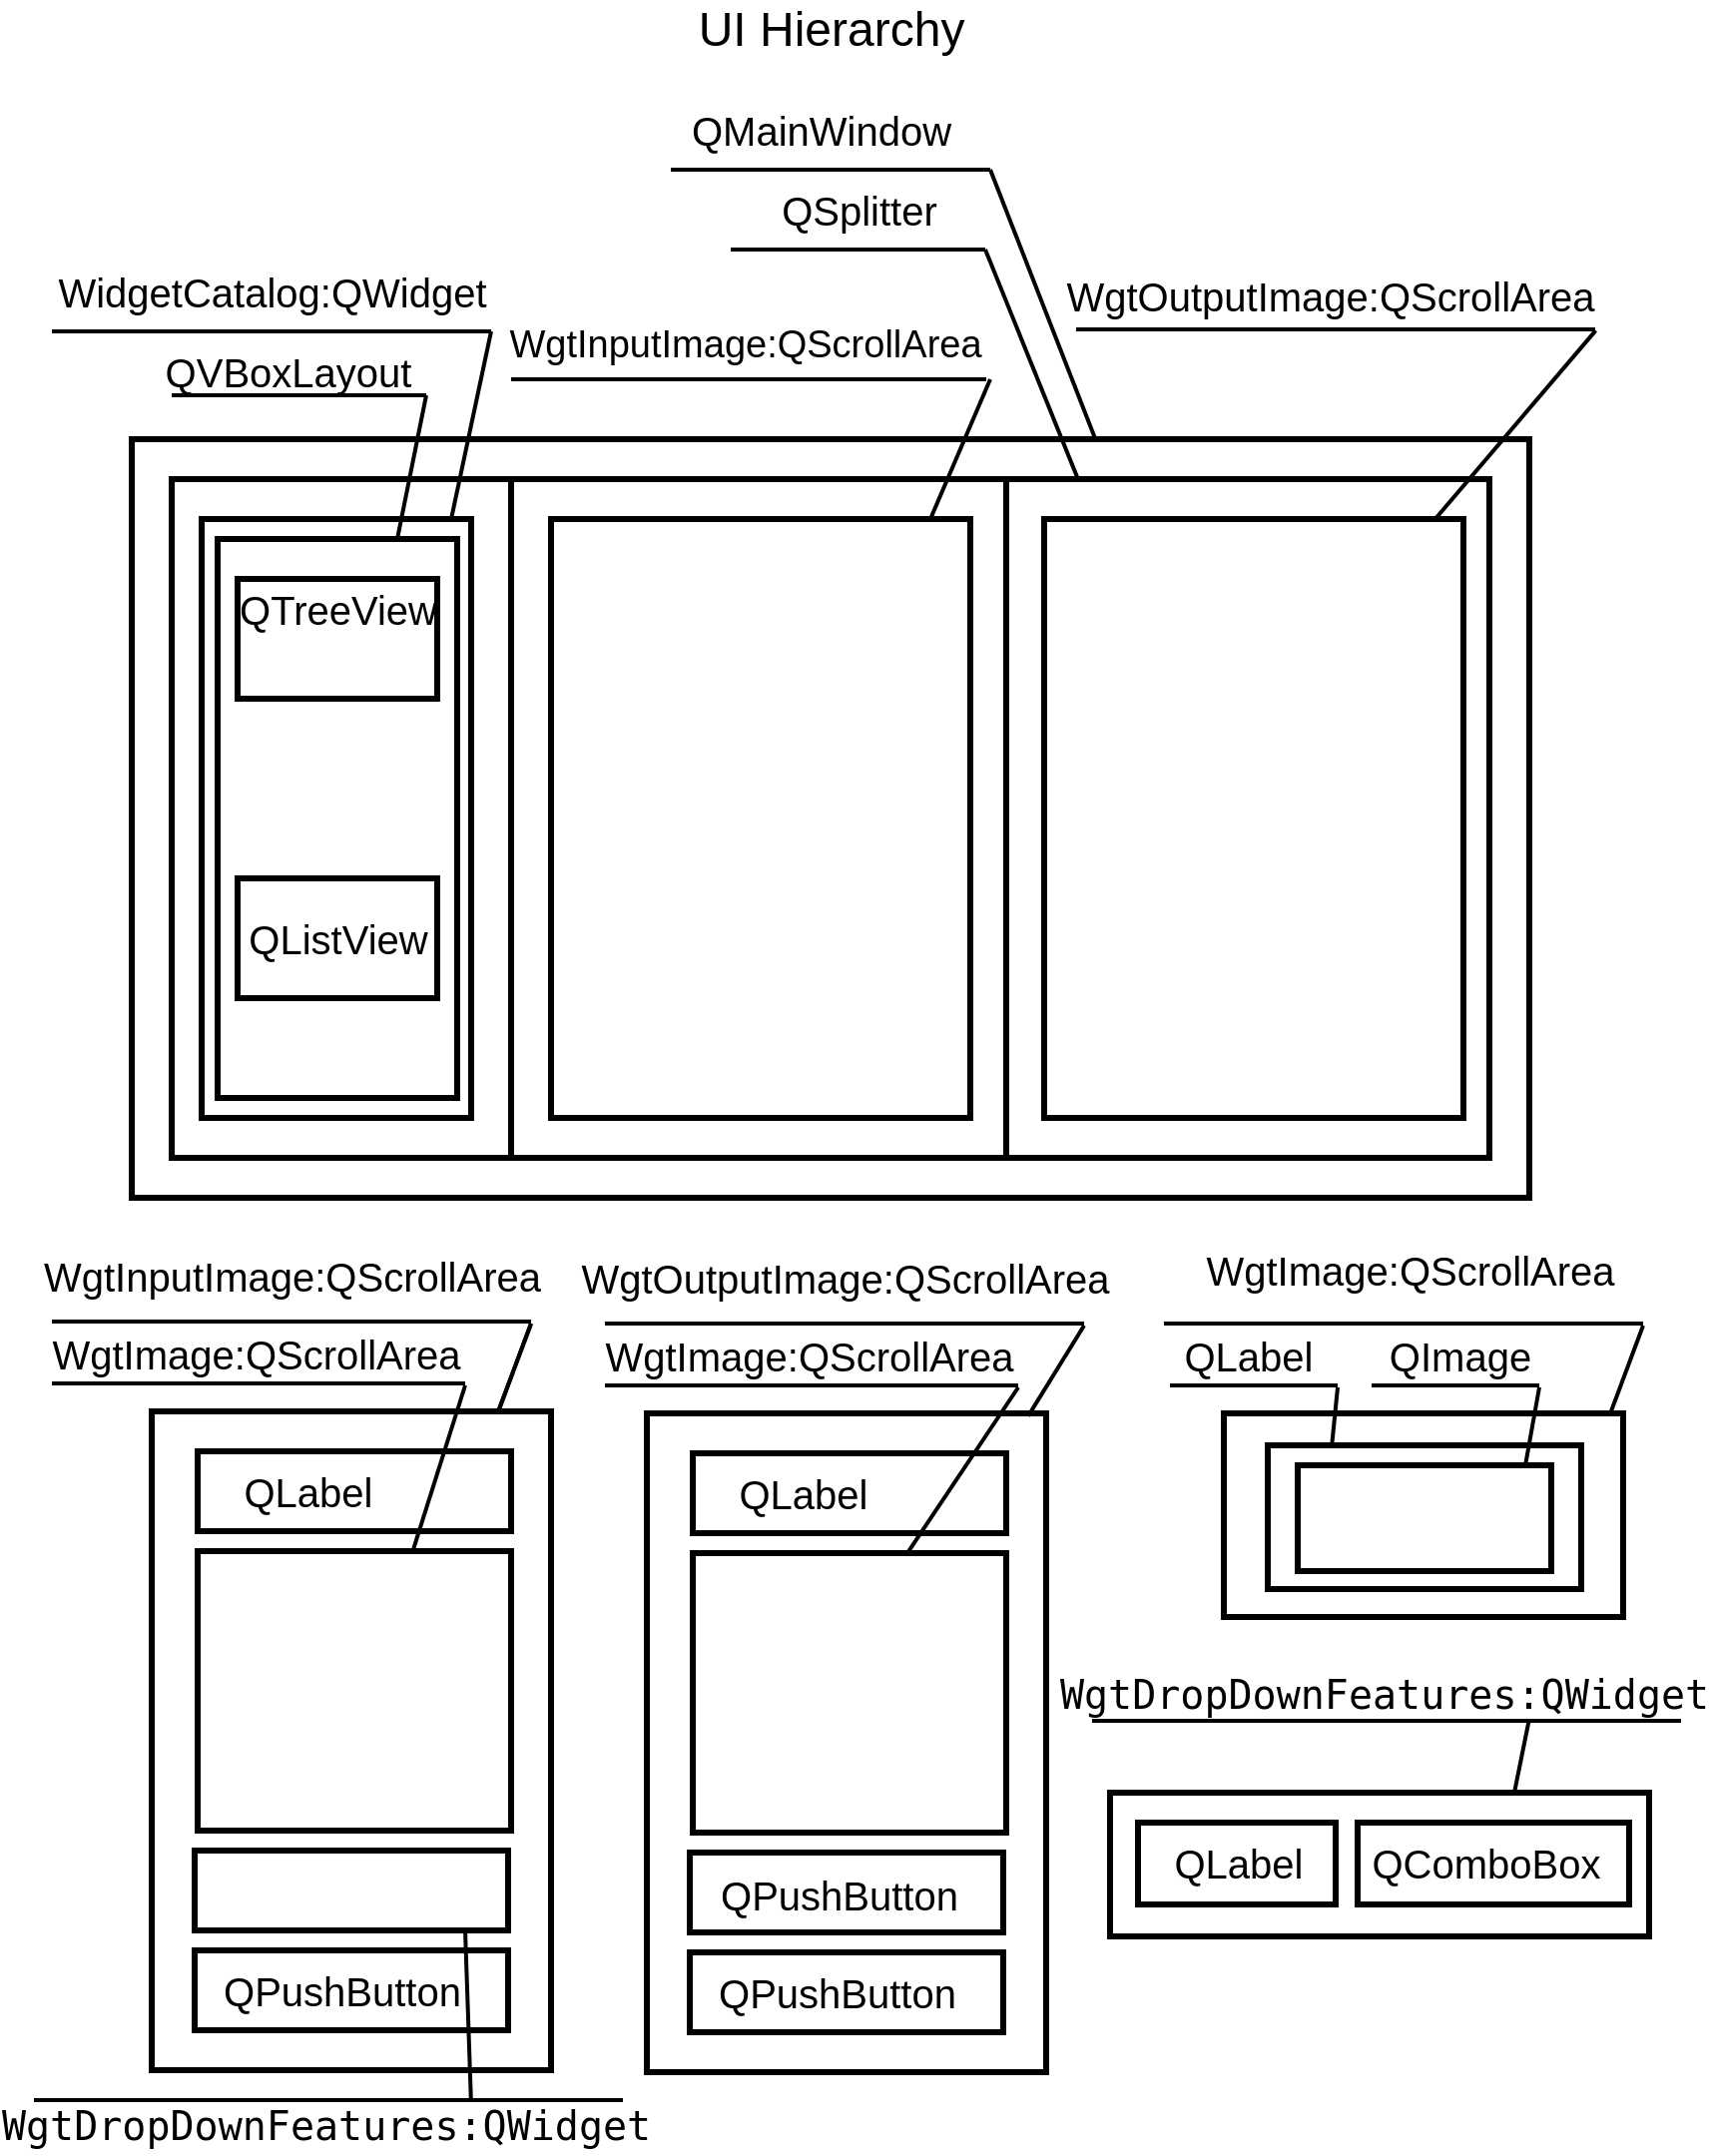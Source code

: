 <mxfile version="14.4.9" type="device"><diagram id="gBlcV9jOwSyjvri9FMTT" name="Page-1"><mxGraphModel dx="1600" dy="914" grid="1" gridSize="10" guides="1" tooltips="1" connect="1" arrows="1" fold="1" page="1" pageScale="1" pageWidth="850" pageHeight="1100" math="0" shadow="0"><root><mxCell id="0"/><mxCell id="1" parent="0"/><mxCell id="N5M6NdXXhZU-DyTfytA5-1" value="" style="rounded=0;whiteSpace=wrap;html=1;" parent="1" vertex="1"><mxGeometry x="520" y="370" width="120" height="60" as="geometry"/></mxCell><mxCell id="N5M6NdXXhZU-DyTfytA5-2" value="" style="rounded=0;whiteSpace=wrap;html=1;strokeWidth=3;perimeterSpacing=0;" parent="1" vertex="1"><mxGeometry x="60" y="230" width="700" height="380" as="geometry"/></mxCell><mxCell id="N5M6NdXXhZU-DyTfytA5-3" value="UI Hierarchy" style="text;html=1;resizable=0;autosize=1;align=center;verticalAlign=middle;points=[];fillColor=none;strokeColor=none;rounded=0;strokeWidth=4;fontSize=24;" parent="1" vertex="1"><mxGeometry x="335" y="10" width="150" height="30" as="geometry"/></mxCell><mxCell id="N5M6NdXXhZU-DyTfytA5-5" value="" style="rounded=0;whiteSpace=wrap;html=1;strokeWidth=3;fontSize=23;" parent="1" vertex="1"><mxGeometry x="80" y="250" width="660" height="340" as="geometry"/></mxCell><mxCell id="N5M6NdXXhZU-DyTfytA5-9" value="" style="endArrow=none;html=1;fontSize=23;strokeWidth=2;entryX=1;entryY=0.5;entryDx=0;entryDy=0;entryPerimeter=0;exitX=0.333;exitY=0.003;exitDx=0;exitDy=0;exitPerimeter=0;" parent="1" edge="1"><mxGeometry width="50" height="50" relative="1" as="geometry"><mxPoint x="543.1" y="231.14" as="sourcePoint"/><mxPoint x="490" y="95" as="targetPoint"/></mxGeometry></mxCell><mxCell id="N5M6NdXXhZU-DyTfytA5-10" value="" style="line;strokeWidth=2;html=1;fontSize=23;" parent="1" vertex="1"><mxGeometry x="330" y="90" width="160" height="10" as="geometry"/></mxCell><mxCell id="N5M6NdXXhZU-DyTfytA5-11" value="QMainWindow" style="text;html=1;resizable=0;autosize=1;align=center;verticalAlign=middle;points=[];fillColor=none;strokeColor=none;rounded=0;strokeWidth=4;fontSize=20;" parent="1" vertex="1"><mxGeometry x="330" y="60" width="150" height="30" as="geometry"/></mxCell><mxCell id="N5M6NdXXhZU-DyTfytA5-12" value="" style="endArrow=none;html=1;fontSize=23;strokeWidth=2;entryX=1;entryY=0.5;entryDx=0;entryDy=0;entryPerimeter=0;exitX=0.309;exitY=0;exitDx=0;exitDy=0;exitPerimeter=0;" parent="1" edge="1"><mxGeometry width="50" height="50" relative="1" as="geometry"><mxPoint x="533.94" y="250" as="sourcePoint"/><mxPoint x="487.5" y="135" as="targetPoint"/></mxGeometry></mxCell><mxCell id="N5M6NdXXhZU-DyTfytA5-14" value="QSplitter" style="text;html=1;resizable=0;autosize=1;align=center;verticalAlign=middle;points=[];fillColor=none;strokeColor=none;rounded=0;strokeWidth=4;fontSize=20;" parent="1" vertex="1"><mxGeometry x="378.75" y="100" width="90" height="30" as="geometry"/></mxCell><mxCell id="N5M6NdXXhZU-DyTfytA5-15" value="" style="line;strokeWidth=3;direction=south;html=1;fontSize=24;" parent="1" vertex="1"><mxGeometry x="493" y="250" width="10" height="340" as="geometry"/></mxCell><mxCell id="N5M6NdXXhZU-DyTfytA5-16" value="" style="line;strokeWidth=3;direction=south;html=1;fontSize=24;" parent="1" vertex="1"><mxGeometry x="245" y="250" width="10" height="340" as="geometry"/></mxCell><mxCell id="N5M6NdXXhZU-DyTfytA5-17" value="" style="rounded=0;whiteSpace=wrap;html=1;strokeWidth=3;fontSize=24;" parent="1" vertex="1"><mxGeometry x="95" y="270" width="135" height="300" as="geometry"/></mxCell><mxCell id="N5M6NdXXhZU-DyTfytA5-18" value="" style="endArrow=none;html=1;fontSize=23;strokeWidth=2;entryX=1;entryY=0.5;entryDx=0;entryDy=0;entryPerimeter=0;" parent="1" target="N5M6NdXXhZU-DyTfytA5-19" edge="1"><mxGeometry width="50" height="50" relative="1" as="geometry"><mxPoint x="220" y="270" as="sourcePoint"/><mxPoint x="203" y="217" as="targetPoint"/></mxGeometry></mxCell><mxCell id="N5M6NdXXhZU-DyTfytA5-19" value="" style="line;strokeWidth=2;html=1;fontSize=23;" parent="1" vertex="1"><mxGeometry x="20" y="171" width="220" height="10" as="geometry"/></mxCell><mxCell id="N5M6NdXXhZU-DyTfytA5-20" value="WidgetCatalog:QWidget" style="text;html=1;resizable=0;autosize=1;align=center;verticalAlign=middle;points=[];fillColor=none;strokeColor=none;rounded=0;strokeWidth=4;fontSize=20;" parent="1" vertex="1"><mxGeometry x="15" y="141" width="230" height="30" as="geometry"/></mxCell><mxCell id="N5M6NdXXhZU-DyTfytA5-25" value="" style="rounded=0;whiteSpace=wrap;html=1;strokeWidth=3;fontSize=24;" parent="1" vertex="1"><mxGeometry x="103" y="280" width="120" height="280" as="geometry"/></mxCell><mxCell id="N5M6NdXXhZU-DyTfytA5-26" value="" style="line;strokeWidth=2;html=1;fontSize=23;" parent="1" vertex="1"><mxGeometry x="360" y="130" width="127.5" height="10" as="geometry"/></mxCell><mxCell id="N5M6NdXXhZU-DyTfytA5-27" value="" style="endArrow=none;html=1;fontSize=23;strokeWidth=2;entryX=1;entryY=0.5;entryDx=0;entryDy=0;entryPerimeter=0;exitX=0.75;exitY=0;exitDx=0;exitDy=0;" parent="1" source="N5M6NdXXhZU-DyTfytA5-25" edge="1"><mxGeometry width="50" height="50" relative="1" as="geometry"><mxPoint x="253.94" y="323" as="sourcePoint"/><mxPoint x="207.5" y="208" as="targetPoint"/></mxGeometry></mxCell><mxCell id="N5M6NdXXhZU-DyTfytA5-28" value="" style="line;strokeWidth=2;html=1;fontSize=23;" parent="1" vertex="1"><mxGeometry x="80" y="203" width="127.5" height="10" as="geometry"/></mxCell><mxCell id="N5M6NdXXhZU-DyTfytA5-29" value="QVBoxLayout" style="text;html=1;resizable=0;autosize=1;align=center;verticalAlign=middle;points=[];fillColor=none;strokeColor=none;rounded=0;strokeWidth=4;fontSize=20;" parent="1" vertex="1"><mxGeometry x="67.5" y="181" width="140" height="30" as="geometry"/></mxCell><mxCell id="N5M6NdXXhZU-DyTfytA5-30" value="" style="rounded=0;whiteSpace=wrap;html=1;strokeWidth=3;fontSize=24;" parent="1" vertex="1"><mxGeometry x="113" y="300" width="100" height="60" as="geometry"/></mxCell><mxCell id="N5M6NdXXhZU-DyTfytA5-31" value="QTreeView" style="text;html=1;resizable=0;autosize=1;align=center;verticalAlign=middle;points=[];fillColor=none;strokeColor=none;rounded=0;strokeWidth=4;fontSize=20;" parent="1" vertex="1"><mxGeometry x="107.5" y="300" width="110" height="30" as="geometry"/></mxCell><mxCell id="N5M6NdXXhZU-DyTfytA5-34" value="" style="rounded=0;whiteSpace=wrap;html=1;strokeWidth=3;fontSize=24;" parent="1" vertex="1"><mxGeometry x="113" y="450" width="100" height="60" as="geometry"/></mxCell><mxCell id="N5M6NdXXhZU-DyTfytA5-32" value="QListView" style="text;html=1;resizable=0;autosize=1;align=center;verticalAlign=middle;points=[];fillColor=none;strokeColor=none;rounded=0;strokeWidth=4;fontSize=20;" parent="1" vertex="1"><mxGeometry x="108" y="465" width="110" height="30" as="geometry"/></mxCell><mxCell id="N5M6NdXXhZU-DyTfytA5-35" value="" style="rounded=0;whiteSpace=wrap;html=1;strokeWidth=3;fontSize=24;" parent="1" vertex="1"><mxGeometry x="270" y="270" width="210" height="300" as="geometry"/></mxCell><mxCell id="N5M6NdXXhZU-DyTfytA5-36" value="" style="rounded=0;whiteSpace=wrap;html=1;strokeWidth=3;fontSize=24;" parent="1" vertex="1"><mxGeometry x="517" y="270" width="210" height="300" as="geometry"/></mxCell><mxCell id="N5M6NdXXhZU-DyTfytA5-38" value="" style="endArrow=none;html=1;fontSize=23;strokeWidth=2;" parent="1" edge="1"><mxGeometry width="50" height="50" relative="1" as="geometry"><mxPoint x="460" y="270" as="sourcePoint"/><mxPoint x="490" y="200" as="targetPoint"/></mxGeometry></mxCell><mxCell id="N5M6NdXXhZU-DyTfytA5-39" value="" style="line;strokeWidth=2;html=1;fontSize=23;" parent="1" vertex="1"><mxGeometry x="250" y="195" width="238" height="10" as="geometry"/></mxCell><mxCell id="N5M6NdXXhZU-DyTfytA5-40" value="" style="endArrow=none;html=1;fontSize=23;strokeWidth=2;entryX=0.976;entryY=1.086;entryDx=0;entryDy=0;entryPerimeter=0;" parent="1" target="N5M6NdXXhZU-DyTfytA5-43" edge="1"><mxGeometry width="50" height="50" relative="1" as="geometry"><mxPoint x="712" y="271" as="sourcePoint"/><mxPoint x="780" y="177" as="targetPoint"/></mxGeometry></mxCell><mxCell id="N5M6NdXXhZU-DyTfytA5-41" value="" style="line;strokeWidth=2;html=1;fontSize=23;" parent="1" vertex="1"><mxGeometry x="533" y="170" width="260" height="10" as="geometry"/></mxCell><mxCell id="N5M6NdXXhZU-DyTfytA5-42" value="WgtInputImage:QScrollArea" style="text;html=1;resizable=0;autosize=1;align=center;verticalAlign=middle;points=[];fillColor=none;strokeColor=none;rounded=0;strokeWidth=4;fontSize=19;" parent="1" vertex="1"><mxGeometry x="241.56" y="168" width="250" height="30" as="geometry"/></mxCell><mxCell id="N5M6NdXXhZU-DyTfytA5-43" value="WgtOutputImage:QScrollArea" style="text;html=1;resizable=0;autosize=1;align=center;verticalAlign=middle;points=[];fillColor=none;strokeColor=none;rounded=0;strokeWidth=4;fontSize=20;" parent="1" vertex="1"><mxGeometry x="520" y="143" width="280" height="30" as="geometry"/></mxCell><mxCell id="N5M6NdXXhZU-DyTfytA5-45" value="" style="rounded=0;whiteSpace=wrap;html=1;strokeWidth=3;fontSize=19;" parent="1" vertex="1"><mxGeometry x="70" y="717" width="200" height="330" as="geometry"/></mxCell><mxCell id="N5M6NdXXhZU-DyTfytA5-46" value="" style="endArrow=none;html=1;fontSize=23;strokeWidth=2;exitX=0.868;exitY=0;exitDx=0;exitDy=0;exitPerimeter=0;" parent="1" source="N5M6NdXXhZU-DyTfytA5-45" edge="1"><mxGeometry width="50" height="50" relative="1" as="geometry"><mxPoint x="244" y="720" as="sourcePoint"/><mxPoint x="260" y="673" as="targetPoint"/></mxGeometry></mxCell><mxCell id="N5M6NdXXhZU-DyTfytA5-47" value="" style="line;strokeWidth=2;html=1;fontSize=23;" parent="1" vertex="1"><mxGeometry x="20" y="667" width="240" height="10" as="geometry"/></mxCell><mxCell id="N5M6NdXXhZU-DyTfytA5-48" value="WgtInputImage:QScrollArea" style="text;html=1;resizable=0;autosize=1;align=center;verticalAlign=middle;points=[];fillColor=none;strokeColor=none;rounded=0;strokeWidth=4;fontSize=20;" parent="1" vertex="1"><mxGeometry x="10" y="634" width="260" height="30" as="geometry"/></mxCell><mxCell id="N5M6NdXXhZU-DyTfytA5-50" value="" style="rounded=0;whiteSpace=wrap;html=1;strokeWidth=3;fontSize=19;" parent="1" vertex="1"><mxGeometry x="93" y="737" width="157" height="40" as="geometry"/></mxCell><mxCell id="N5M6NdXXhZU-DyTfytA5-51" value="" style="rounded=0;whiteSpace=wrap;html=1;strokeWidth=3;fontSize=19;" parent="1" vertex="1"><mxGeometry x="93" y="787" width="157" height="140" as="geometry"/></mxCell><mxCell id="N5M6NdXXhZU-DyTfytA5-52" value="" style="rounded=0;whiteSpace=wrap;html=1;strokeWidth=3;fontSize=19;" parent="1" vertex="1"><mxGeometry x="91.5" y="937" width="157" height="40" as="geometry"/></mxCell><mxCell id="N5M6NdXXhZU-DyTfytA5-53" value="" style="rounded=0;whiteSpace=wrap;html=1;strokeWidth=3;fontSize=19;" parent="1" vertex="1"><mxGeometry x="91.5" y="987" width="157" height="40" as="geometry"/></mxCell><mxCell id="N5M6NdXXhZU-DyTfytA5-54" value="QLabel" style="text;html=1;resizable=0;autosize=1;align=center;verticalAlign=middle;points=[];fillColor=none;strokeColor=none;rounded=0;strokeWidth=4;fontSize=20;" parent="1" vertex="1"><mxGeometry x="108" y="742" width="80" height="30" as="geometry"/></mxCell><mxCell id="N5M6NdXXhZU-DyTfytA5-55" value="&lt;font style=&quot;font-size: 20px&quot;&gt;WgtImage:QScrollArea&lt;/font&gt;" style="text;html=1;resizable=0;autosize=1;align=center;verticalAlign=middle;points=[];fillColor=none;strokeColor=none;rounded=0;strokeWidth=4;fontSize=19;" parent="1" vertex="1"><mxGeometry x="12" y="674" width="220" height="30" as="geometry"/></mxCell><mxCell id="N5M6NdXXhZU-DyTfytA5-56" value="&lt;pre style=&quot;margin-top: 0px ; margin-bottom: 0px ; font-size: 20px&quot;&gt;&lt;span style=&quot;font-size: 20px&quot;&gt;WgtDropDownFeatures:QWidget&lt;/span&gt;&lt;/pre&gt;" style="text;html=1;resizable=0;autosize=1;align=center;verticalAlign=middle;points=[];rounded=0;strokeWidth=4;fontSize=20;" parent="1" vertex="1"><mxGeometry x="2" y="1059" width="310" height="30" as="geometry"/></mxCell><mxCell id="N5M6NdXXhZU-DyTfytA5-57" value="QPushButton" style="text;html=1;resizable=0;autosize=1;align=center;verticalAlign=middle;points=[];fillColor=none;strokeColor=none;rounded=0;strokeWidth=4;fontSize=20;" parent="1" vertex="1"><mxGeometry x="100" y="992" width="130" height="30" as="geometry"/></mxCell><mxCell id="N5M6NdXXhZU-DyTfytA5-58" value="" style="endArrow=none;html=1;fontSize=23;strokeWidth=2;exitX=0.868;exitY=0;exitDx=0;exitDy=0;exitPerimeter=0;" parent="1" edge="1"><mxGeometry width="50" height="50" relative="1" as="geometry"><mxPoint x="243.6" y="717" as="sourcePoint"/><mxPoint x="260" y="673" as="targetPoint"/></mxGeometry></mxCell><mxCell id="N5M6NdXXhZU-DyTfytA5-59" value="" style="line;strokeWidth=2;html=1;fontSize=23;" parent="1" vertex="1"><mxGeometry x="20" y="698" width="207" height="10" as="geometry"/></mxCell><mxCell id="N5M6NdXXhZU-DyTfytA5-60" value="" style="endArrow=none;html=1;fontSize=23;strokeWidth=2;exitX=0.688;exitY=-0.006;exitDx=0;exitDy=0;exitPerimeter=0;" parent="1" source="N5M6NdXXhZU-DyTfytA5-51" edge="1"><mxGeometry width="50" height="50" relative="1" as="geometry"><mxPoint x="210.6" y="748" as="sourcePoint"/><mxPoint x="227" y="704" as="targetPoint"/></mxGeometry></mxCell><mxCell id="N5M6NdXXhZU-DyTfytA5-61" value="" style="endArrow=none;html=1;fontSize=23;strokeWidth=2;exitX=0.742;exitY=0.44;exitDx=0;exitDy=0;exitPerimeter=0;" parent="1" source="N5M6NdXXhZU-DyTfytA5-62" edge="1"><mxGeometry width="50" height="50" relative="1" as="geometry"><mxPoint x="210.6" y="1021" as="sourcePoint"/><mxPoint x="227" y="977" as="targetPoint"/></mxGeometry></mxCell><mxCell id="N5M6NdXXhZU-DyTfytA5-62" value="" style="line;strokeWidth=2;html=1;fontSize=23;" parent="1" vertex="1"><mxGeometry x="11" y="1057" width="295" height="10" as="geometry"/></mxCell><mxCell id="q1aCPKKonMxNXCo5-1kO-1" value="&lt;font style=&quot;font-size: 20px&quot;&gt;WgtImage:QScrollArea&lt;/font&gt;" style="text;html=1;resizable=0;autosize=1;align=center;verticalAlign=middle;points=[];fillColor=none;strokeColor=none;rounded=0;strokeWidth=4;fontSize=19;" vertex="1" parent="1"><mxGeometry x="590" y="632" width="220" height="30" as="geometry"/></mxCell><mxCell id="q1aCPKKonMxNXCo5-1kO-2" value="" style="rounded=0;whiteSpace=wrap;html=1;strokeWidth=3;fontSize=19;" vertex="1" parent="1"><mxGeometry x="318" y="718" width="200" height="330" as="geometry"/></mxCell><mxCell id="q1aCPKKonMxNXCo5-1kO-4" value="" style="line;strokeWidth=2;html=1;fontSize=23;" vertex="1" parent="1"><mxGeometry x="297" y="668" width="240" height="10" as="geometry"/></mxCell><mxCell id="q1aCPKKonMxNXCo5-1kO-5" value="WgtOutputImage:QScrollArea" style="text;html=1;resizable=0;autosize=1;align=center;verticalAlign=middle;points=[];fillColor=none;strokeColor=none;rounded=0;strokeWidth=4;fontSize=20;" vertex="1" parent="1"><mxGeometry x="277" y="635" width="280" height="30" as="geometry"/></mxCell><mxCell id="q1aCPKKonMxNXCo5-1kO-6" value="" style="rounded=0;whiteSpace=wrap;html=1;strokeWidth=3;fontSize=19;" vertex="1" parent="1"><mxGeometry x="341" y="738" width="157" height="40" as="geometry"/></mxCell><mxCell id="q1aCPKKonMxNXCo5-1kO-7" value="" style="rounded=0;whiteSpace=wrap;html=1;strokeWidth=3;fontSize=19;" vertex="1" parent="1"><mxGeometry x="341" y="788" width="157" height="140" as="geometry"/></mxCell><mxCell id="q1aCPKKonMxNXCo5-1kO-8" value="" style="rounded=0;whiteSpace=wrap;html=1;strokeWidth=3;fontSize=19;" vertex="1" parent="1"><mxGeometry x="339.5" y="938" width="157" height="40" as="geometry"/></mxCell><mxCell id="q1aCPKKonMxNXCo5-1kO-9" value="" style="rounded=0;whiteSpace=wrap;html=1;strokeWidth=3;fontSize=19;" vertex="1" parent="1"><mxGeometry x="339.5" y="988" width="157" height="40" as="geometry"/></mxCell><mxCell id="q1aCPKKonMxNXCo5-1kO-10" value="QLabel" style="text;html=1;resizable=0;autosize=1;align=center;verticalAlign=middle;points=[];fillColor=none;strokeColor=none;rounded=0;strokeWidth=4;fontSize=20;" vertex="1" parent="1"><mxGeometry x="356" y="743" width="80" height="30" as="geometry"/></mxCell><mxCell id="q1aCPKKonMxNXCo5-1kO-11" value="&lt;font style=&quot;font-size: 20px&quot;&gt;WgtImage:QScrollArea&lt;/font&gt;" style="text;html=1;resizable=0;autosize=1;align=center;verticalAlign=middle;points=[];fillColor=none;strokeColor=none;rounded=0;strokeWidth=4;fontSize=19;" vertex="1" parent="1"><mxGeometry x="289" y="675" width="220" height="30" as="geometry"/></mxCell><mxCell id="q1aCPKKonMxNXCo5-1kO-13" value="QPushButton" style="text;html=1;resizable=0;autosize=1;align=center;verticalAlign=middle;points=[];fillColor=none;strokeColor=none;rounded=0;strokeWidth=4;fontSize=20;" vertex="1" parent="1"><mxGeometry x="348" y="993" width="130" height="30" as="geometry"/></mxCell><mxCell id="q1aCPKKonMxNXCo5-1kO-14" value="" style="endArrow=none;html=1;fontSize=23;strokeWidth=2;exitX=0.955;exitY=0.004;exitDx=0;exitDy=0;exitPerimeter=0;" edge="1" parent="1" source="q1aCPKKonMxNXCo5-1kO-2"><mxGeometry width="50" height="50" relative="1" as="geometry"><mxPoint x="520.6" y="718" as="sourcePoint"/><mxPoint x="537" y="674" as="targetPoint"/></mxGeometry></mxCell><mxCell id="q1aCPKKonMxNXCo5-1kO-15" value="" style="line;strokeWidth=2;html=1;fontSize=23;" vertex="1" parent="1"><mxGeometry x="297" y="699" width="207" height="10" as="geometry"/></mxCell><mxCell id="q1aCPKKonMxNXCo5-1kO-16" value="" style="endArrow=none;html=1;fontSize=23;strokeWidth=2;exitX=0.688;exitY=-0.006;exitDx=0;exitDy=0;exitPerimeter=0;" edge="1" parent="1" source="q1aCPKKonMxNXCo5-1kO-7"><mxGeometry width="50" height="50" relative="1" as="geometry"><mxPoint x="487.6" y="749" as="sourcePoint"/><mxPoint x="504" y="705" as="targetPoint"/></mxGeometry></mxCell><mxCell id="q1aCPKKonMxNXCo5-1kO-19" value="QPushButton" style="text;html=1;resizable=0;autosize=1;align=center;verticalAlign=middle;points=[];fillColor=none;strokeColor=none;rounded=0;strokeWidth=4;fontSize=20;" vertex="1" parent="1"><mxGeometry x="349" y="944" width="130" height="30" as="geometry"/></mxCell><mxCell id="q1aCPKKonMxNXCo5-1kO-20" value="" style="line;strokeWidth=2;html=1;fontSize=23;" vertex="1" parent="1"><mxGeometry x="577" y="668" width="240" height="10" as="geometry"/></mxCell><mxCell id="q1aCPKKonMxNXCo5-1kO-21" value="" style="endArrow=none;html=1;fontSize=23;strokeWidth=2;exitX=0.868;exitY=0;exitDx=0;exitDy=0;exitPerimeter=0;" edge="1" parent="1"><mxGeometry width="50" height="50" relative="1" as="geometry"><mxPoint x="800.6" y="718" as="sourcePoint"/><mxPoint x="817" y="674" as="targetPoint"/></mxGeometry></mxCell><mxCell id="q1aCPKKonMxNXCo5-1kO-22" value="&lt;span style=&quot;color: rgba(0 , 0 , 0 , 0) ; font-family: monospace ; font-size: 0px&quot;&gt;%3CmxGraphModel%3E%3Croot%3E%3CmxCell%20id%3D%220%22%2F%3E%3CmxCell%20id%3D%221%22%20parent%3D%220%22%2F%3E%3CmxCell%20id%3D%222%22%20value%3D%22%26lt%3Bpre%20style%3D%26quot%3Bmargin-top%3A%200px%20%3B%20margin-bottom%3A%200px%20%3B%20font-size%3A%2020px%26quot%3B%26gt%3B%26lt%3Bspan%20style%3D%26quot%3Bfont-size%3A%2020px%26quot%3B%26gt%3BWgtDropDownFeatures%3AQWidget%26lt%3B%2Fspan%26gt%3B%26lt%3B%2Fpre%26gt%3B%22%20style%3D%22text%3Bhtml%3D1%3Bresizable%3D0%3Bautosize%3D1%3Balign%3Dcenter%3BverticalAlign%3Dmiddle%3Bpoints%3D%5B%5D%3Brounded%3D0%3BstrokeWidth%3D4%3BfontSize%3D20%3B%22%20vertex%3D%221%22%20parent%3D%221%22%3E%3CmxGeometry%20x%3D%222%22%20y%3D%221059%22%20width%3D%22310%22%20height%3D%2230%22%20as%3D%22geometry%22%2F%3E%3C%2FmxCell%3E%3CmxCell%20id%3D%223%22%20value%3D%22%22%20style%3D%22endArrow%3Dnone%3Bhtml%3D1%3BfontSize%3D23%3BstrokeWidth%3D2%3BexitX%3D0.742%3BexitY%3D0.44%3BexitDx%3D0%3BexitDy%3D0%3BexitPerimeter%3D0%3B%22%20edge%3D%221%22%20source%3D%224%22%20parent%3D%221%22%3E%3CmxGeometry%20width%3D%2250%22%20height%3D%2250%22%20relative%3D%221%22%20as%3D%22geometry%22%3E%3CmxPoint%20x%3D%22210.6%22%20y%3D%221021%22%20as%3D%22sourcePoint%22%2F%3E%3CmxPoint%20x%3D%22227%22%20y%3D%22977%22%20as%3D%22targetPoint%22%2F%3E%3C%2FmxGeometry%3E%3C%2FmxCell%3E%3CmxCell%20id%3D%224%22%20value%3D%22%22%20style%3D%22line%3BstrokeWidth%3D2%3Bhtml%3D1%3BfontSize%3D23%3B%22%20vertex%3D%221%22%20parent%3D%221%22%3E%3CmxGeometry%20x%3D%2211%22%20y%3D%221057%22%20width%3D%22295%22%20height%3D%2210%22%20as%3D%22geometry%22%2F%3E%3C%2FmxCell%3E%3C%2Froot%3E%3C%2FmxGraphModel%3E&lt;/span&gt;" style="rounded=0;whiteSpace=wrap;html=1;strokeWidth=3;fontSize=19;" vertex="1" parent="1"><mxGeometry x="607" y="718" width="200" height="102" as="geometry"/></mxCell><mxCell id="q1aCPKKonMxNXCo5-1kO-23" value="" style="rounded=0;whiteSpace=wrap;html=1;strokeWidth=3;fontSize=19;" vertex="1" parent="1"><mxGeometry x="629" y="734" width="157" height="72" as="geometry"/></mxCell><mxCell id="q1aCPKKonMxNXCo5-1kO-24" value="&lt;font style=&quot;font-size: 20px&quot;&gt;QLabel&lt;/font&gt;" style="text;html=1;resizable=0;autosize=1;align=center;verticalAlign=middle;points=[];fillColor=none;strokeColor=none;rounded=0;strokeWidth=4;fontSize=19;" vertex="1" parent="1"><mxGeometry x="579" y="675" width="80" height="30" as="geometry"/></mxCell><mxCell id="q1aCPKKonMxNXCo5-1kO-25" value="" style="line;strokeWidth=2;html=1;fontSize=23;" vertex="1" parent="1"><mxGeometry x="580" y="699" width="84" height="10" as="geometry"/></mxCell><mxCell id="q1aCPKKonMxNXCo5-1kO-26" value="" style="endArrow=none;html=1;fontSize=23;strokeWidth=2;exitX=0.5;exitY=0;exitDx=0;exitDy=0;" edge="1" parent="1"><mxGeometry width="50" height="50" relative="1" as="geometry"><mxPoint x="661.1" y="734" as="sourcePoint"/><mxPoint x="664" y="705" as="targetPoint"/></mxGeometry></mxCell><mxCell id="q1aCPKKonMxNXCo5-1kO-27" value="&lt;font style=&quot;font-size: 20px&quot;&gt;QImage&lt;/font&gt;" style="text;html=1;resizable=0;autosize=1;align=center;verticalAlign=middle;points=[];fillColor=none;strokeColor=none;rounded=0;strokeWidth=4;fontSize=19;" vertex="1" parent="1"><mxGeometry x="680" y="675" width="90" height="30" as="geometry"/></mxCell><mxCell id="q1aCPKKonMxNXCo5-1kO-28" value="" style="rounded=0;whiteSpace=wrap;html=1;strokeWidth=3;fontSize=19;" vertex="1" parent="1"><mxGeometry x="644" y="744" width="127" height="53" as="geometry"/></mxCell><mxCell id="q1aCPKKonMxNXCo5-1kO-31" value="" style="line;strokeWidth=2;html=1;fontSize=23;" vertex="1" parent="1"><mxGeometry x="681" y="699" width="84" height="10" as="geometry"/></mxCell><mxCell id="q1aCPKKonMxNXCo5-1kO-32" value="" style="endArrow=none;html=1;fontSize=23;strokeWidth=2;exitX=0.897;exitY=0.011;exitDx=0;exitDy=0;exitPerimeter=0;" edge="1" parent="1" source="q1aCPKKonMxNXCo5-1kO-28"><mxGeometry width="50" height="50" relative="1" as="geometry"><mxPoint x="762.1" y="734" as="sourcePoint"/><mxPoint x="765" y="705" as="targetPoint"/></mxGeometry></mxCell><mxCell id="q1aCPKKonMxNXCo5-1kO-33" value="&lt;pre style=&quot;margin-top: 0px ; margin-bottom: 0px ; font-size: 20px&quot;&gt;&lt;span style=&quot;font-size: 20px&quot;&gt;WgtDropDownFeatures:QWidget&lt;/span&gt;&lt;/pre&gt;" style="text;html=1;resizable=0;autosize=1;align=center;verticalAlign=middle;points=[];rounded=0;strokeWidth=4;fontSize=20;" vertex="1" parent="1"><mxGeometry x="532" y="843" width="310" height="30" as="geometry"/></mxCell><mxCell id="q1aCPKKonMxNXCo5-1kO-34" value="" style="endArrow=none;html=1;fontSize=23;strokeWidth=2;exitX=0.742;exitY=0.44;exitDx=0;exitDy=0;exitPerimeter=0;entryX=0.75;entryY=0;entryDx=0;entryDy=0;" edge="1" parent="1" source="q1aCPKKonMxNXCo5-1kO-35" target="q1aCPKKonMxNXCo5-1kO-37"><mxGeometry width="50" height="50" relative="1" as="geometry"><mxPoint x="740.6" y="1051" as="sourcePoint"/><mxPoint x="757" y="1007" as="targetPoint"/></mxGeometry></mxCell><mxCell id="q1aCPKKonMxNXCo5-1kO-35" value="" style="line;strokeWidth=2;html=1;fontSize=23;" vertex="1" parent="1"><mxGeometry x="541" y="867" width="295" height="10" as="geometry"/></mxCell><mxCell id="q1aCPKKonMxNXCo5-1kO-37" value="&lt;span style=&quot;color: rgba(0 , 0 , 0 , 0) ; font-family: monospace ; font-size: 0px&quot;&gt;%3CmxGraphModel%3E%3Croot%3E%3CmxCell%20id%3D%220%22%2F%3E%3CmxCell%20id%3D%221%22%20parent%3D%220%22%2F%3E%3CmxCell%20id%3D%222%22%20value%3D%22%26lt%3Bpre%20style%3D%26quot%3Bmargin-top%3A%200px%20%3B%20margin-bottom%3A%200px%20%3B%20font-size%3A%2020px%26quot%3B%26gt%3B%26lt%3Bspan%20style%3D%26quot%3Bfont-size%3A%2020px%26quot%3B%26gt%3BWgtDropDownFeatures%3AQWidget%26lt%3B%2Fspan%26gt%3B%26lt%3B%2Fpre%26gt%3B%22%20style%3D%22text%3Bhtml%3D1%3Bresizable%3D0%3Bautosize%3D1%3Balign%3Dcenter%3BverticalAlign%3Dmiddle%3Bpoints%3D%5B%5D%3Brounded%3D0%3BstrokeWidth%3D4%3BfontSize%3D20%3B%22%20vertex%3D%221%22%20parent%3D%221%22%3E%3CmxGeometry%20x%3D%222%22%20y%3D%221059%22%20width%3D%22310%22%20height%3D%2230%22%20as%3D%22geometry%22%2F%3E%3C%2FmxCell%3E%3CmxCell%20id%3D%223%22%20value%3D%22%22%20style%3D%22endArrow%3Dnone%3Bhtml%3D1%3BfontSize%3D23%3BstrokeWidth%3D2%3BexitX%3D0.742%3BexitY%3D0.44%3BexitDx%3D0%3BexitDy%3D0%3BexitPerimeter%3D0%3B%22%20edge%3D%221%22%20source%3D%224%22%20parent%3D%221%22%3E%3CmxGeometry%20width%3D%2250%22%20height%3D%2250%22%20relative%3D%221%22%20as%3D%22geometry%22%3E%3CmxPoint%20x%3D%22210.6%22%20y%3D%221021%22%20as%3D%22sourcePoint%22%2F%3E%3CmxPoint%20x%3D%22227%22%20y%3D%22977%22%20as%3D%22targetPoint%22%2F%3E%3C%2FmxGeometry%3E%3C%2FmxCell%3E%3CmxCell%20id%3D%224%22%20value%3D%22%22%20style%3D%22line%3BstrokeWidth%3D2%3Bhtml%3D1%3BfontSize%3D23%3B%22%20vertex%3D%221%22%20parent%3D%221%22%3E%3CmxGeometry%20x%3D%2211%22%20y%3D%221057%22%20width%3D%22295%22%20height%3D%2210%22%20as%3D%22geometry%22%2F%3E%3C%2FmxCell%3E%3C%2Froot%3E%3C%2FmxGraphModel%3E&lt;/span&gt;" style="rounded=0;whiteSpace=wrap;html=1;strokeWidth=3;fontSize=19;" vertex="1" parent="1"><mxGeometry x="550" y="908" width="270" height="72" as="geometry"/></mxCell><mxCell id="q1aCPKKonMxNXCo5-1kO-38" value="" style="rounded=0;whiteSpace=wrap;html=1;strokeWidth=3;fontSize=19;" vertex="1" parent="1"><mxGeometry x="564" y="923" width="99" height="41" as="geometry"/></mxCell><mxCell id="q1aCPKKonMxNXCo5-1kO-39" value="QLabel" style="text;html=1;resizable=0;autosize=1;align=center;verticalAlign=middle;points=[];fillColor=none;strokeColor=none;rounded=0;strokeWidth=4;fontSize=20;" vertex="1" parent="1"><mxGeometry x="574" y="928" width="80" height="30" as="geometry"/></mxCell><mxCell id="q1aCPKKonMxNXCo5-1kO-40" value="" style="rounded=0;whiteSpace=wrap;html=1;strokeWidth=3;fontSize=19;" vertex="1" parent="1"><mxGeometry x="674" y="923" width="136" height="41" as="geometry"/></mxCell><mxCell id="q1aCPKKonMxNXCo5-1kO-41" value="QComboBox" style="text;html=1;resizable=0;autosize=1;align=center;verticalAlign=middle;points=[];fillColor=none;strokeColor=none;rounded=0;strokeWidth=4;fontSize=20;" vertex="1" parent="1"><mxGeometry x="673" y="928" width="130" height="30" as="geometry"/></mxCell></root></mxGraphModel></diagram></mxfile>